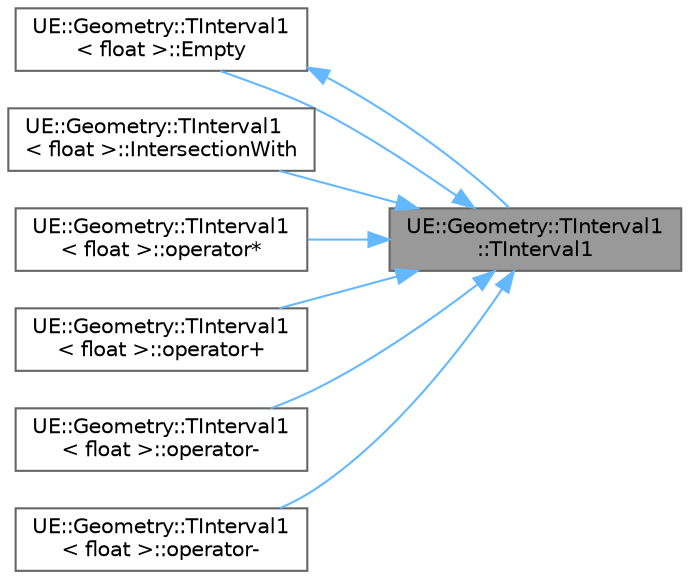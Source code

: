 digraph "UE::Geometry::TInterval1::TInterval1"
{
 // INTERACTIVE_SVG=YES
 // LATEX_PDF_SIZE
  bgcolor="transparent";
  edge [fontname=Helvetica,fontsize=10,labelfontname=Helvetica,labelfontsize=10];
  node [fontname=Helvetica,fontsize=10,shape=box,height=0.2,width=0.4];
  rankdir="RL";
  Node1 [id="Node000001",label="UE::Geometry::TInterval1\l::TInterval1",height=0.2,width=0.4,color="gray40", fillcolor="grey60", style="filled", fontcolor="black",tooltip=" "];
  Node1 -> Node2 [id="edge1_Node000001_Node000002",dir="back",color="steelblue1",style="solid",tooltip=" "];
  Node2 [id="Node000002",label="UE::Geometry::TInterval1\l\< float \>::Empty",height=0.2,width=0.4,color="grey40", fillcolor="white", style="filled",URL="$d8/dfc/structUE_1_1Geometry_1_1TInterval1.html#ad3e05f2bd61eb658bf88c757114ec22d",tooltip=" "];
  Node2 -> Node1 [id="edge2_Node000002_Node000001",dir="back",color="steelblue1",style="solid",tooltip=" "];
  Node1 -> Node3 [id="edge3_Node000001_Node000003",dir="back",color="steelblue1",style="solid",tooltip=" "];
  Node3 [id="Node000003",label="UE::Geometry::TInterval1\l\< float \>::IntersectionWith",height=0.2,width=0.4,color="grey40", fillcolor="white", style="filled",URL="$d8/dfc/structUE_1_1Geometry_1_1TInterval1.html#a2e31be03db1263709443b4e02480c41d",tooltip=" "];
  Node1 -> Node4 [id="edge4_Node000001_Node000004",dir="back",color="steelblue1",style="solid",tooltip=" "];
  Node4 [id="Node000004",label="UE::Geometry::TInterval1\l\< float \>::operator*",height=0.2,width=0.4,color="grey40", fillcolor="white", style="filled",URL="$d8/dfc/structUE_1_1Geometry_1_1TInterval1.html#a9b06d21cf812330eab7806f4e578892c",tooltip=" "];
  Node1 -> Node5 [id="edge5_Node000001_Node000005",dir="back",color="steelblue1",style="solid",tooltip=" "];
  Node5 [id="Node000005",label="UE::Geometry::TInterval1\l\< float \>::operator+",height=0.2,width=0.4,color="grey40", fillcolor="white", style="filled",URL="$d8/dfc/structUE_1_1Geometry_1_1TInterval1.html#ac17a37cc4552ac1a59dd4cc4d1488a3e",tooltip=" "];
  Node1 -> Node6 [id="edge6_Node000001_Node000006",dir="back",color="steelblue1",style="solid",tooltip=" "];
  Node6 [id="Node000006",label="UE::Geometry::TInterval1\l\< float \>::operator-",height=0.2,width=0.4,color="grey40", fillcolor="white", style="filled",URL="$d8/dfc/structUE_1_1Geometry_1_1TInterval1.html#acb3f197341780cb69e344afa783dd6ae",tooltip=" "];
  Node1 -> Node7 [id="edge7_Node000001_Node000007",dir="back",color="steelblue1",style="solid",tooltip=" "];
  Node7 [id="Node000007",label="UE::Geometry::TInterval1\l\< float \>::operator-",height=0.2,width=0.4,color="grey40", fillcolor="white", style="filled",URL="$d8/dfc/structUE_1_1Geometry_1_1TInterval1.html#aa2f668a5c89c3ad73add82ed43ff5551",tooltip=" "];
}
